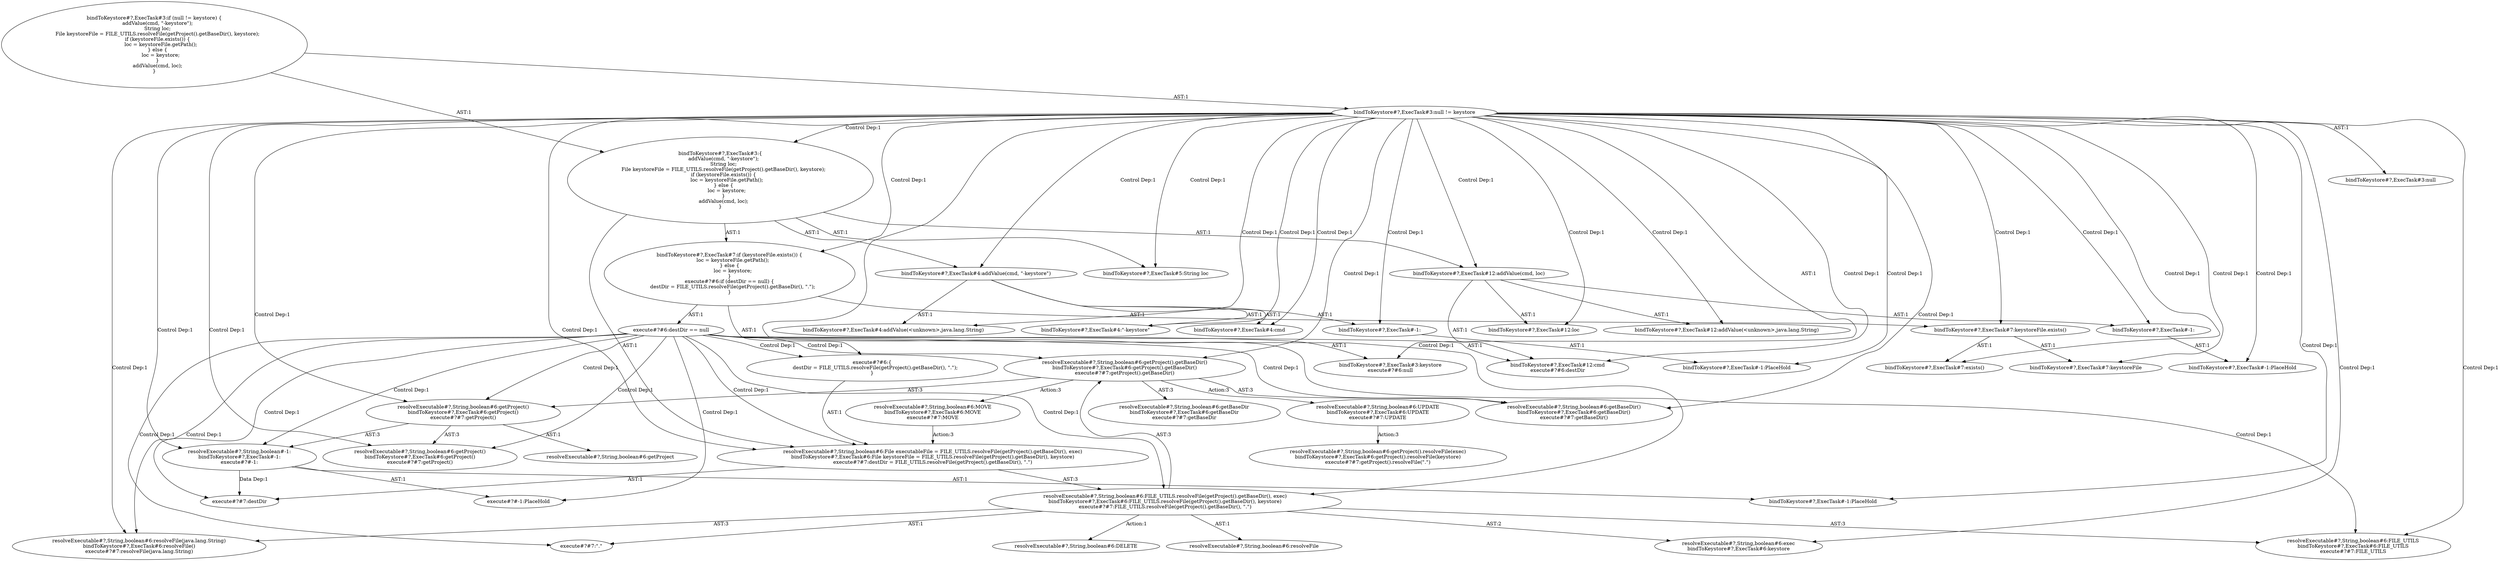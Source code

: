 digraph "Pattern" {
0 [label="resolveExecutable#?,String,boolean#6:UPDATE
bindToKeystore#?,ExecTask#6:UPDATE
execute#?#7:UPDATE" shape=ellipse]
1 [label="resolveExecutable#?,String,boolean#6:getProject().getBaseDir()
bindToKeystore#?,ExecTask#6:getProject().getBaseDir()
execute#?#7:getProject().getBaseDir()" shape=ellipse]
2 [label="resolveExecutable#?,String,boolean#6:FILE_UTILS.resolveFile(getProject().getBaseDir(), exec)
bindToKeystore#?,ExecTask#6:FILE_UTILS.resolveFile(getProject().getBaseDir(), keystore)
execute#?#7:FILE_UTILS.resolveFile(getProject().getBaseDir(), \".\")" shape=ellipse]
3 [label="resolveExecutable#?,String,boolean#6:File executableFile = FILE_UTILS.resolveFile(getProject().getBaseDir(), exec)
bindToKeystore#?,ExecTask#6:File keystoreFile = FILE_UTILS.resolveFile(getProject().getBaseDir(), keystore)
execute#?#7:destDir = FILE_UTILS.resolveFile(getProject().getBaseDir(), \".\")" shape=ellipse]
4 [label="resolveExecutable#?,String,boolean#6:resolveFile" shape=ellipse]
5 [label="resolveExecutable#?,String,boolean#6:FILE_UTILS
bindToKeystore#?,ExecTask#6:FILE_UTILS
execute#?#7:FILE_UTILS" shape=ellipse]
6 [label="resolveExecutable#?,String,boolean#6:resolveFile(java.lang.String)
bindToKeystore#?,ExecTask#6:resolveFile()
execute#?#7:resolveFile(java.lang.String)" shape=ellipse]
7 [label="resolveExecutable#?,String,boolean#6:exec
bindToKeystore#?,ExecTask#6:keystore" shape=ellipse]
8 [label="resolveExecutable#?,String,boolean#6:DELETE" shape=ellipse]
9 [label="resolveExecutable#?,String,boolean#6:getBaseDir
bindToKeystore#?,ExecTask#6:getBaseDir
execute#?#7:getBaseDir" shape=ellipse]
10 [label="resolveExecutable#?,String,boolean#6:getProject()
bindToKeystore#?,ExecTask#6:getProject()
execute#?#7:getProject()" shape=ellipse]
11 [label="resolveExecutable#?,String,boolean#6:getProject" shape=ellipse]
12 [label="resolveExecutable#?,String,boolean#-1:
bindToKeystore#?,ExecTask#-1:
execute#?#-1:" shape=ellipse]
13 [label="resolveExecutable#?,String,boolean#6:getProject()
bindToKeystore#?,ExecTask#6:getProject()
execute#?#7:getProject()" shape=ellipse]
14 [label="resolveExecutable#?,String,boolean#6:getBaseDir()
bindToKeystore#?,ExecTask#6:getBaseDir()
execute#?#7:getBaseDir()" shape=ellipse]
15 [label="resolveExecutable#?,String,boolean#6:MOVE
bindToKeystore#?,ExecTask#6:MOVE
execute#?#7:MOVE" shape=ellipse]
16 [label="resolveExecutable#?,String,boolean#6:getProject().resolveFile(exec)
bindToKeystore#?,ExecTask#6:getProject().resolveFile(keystore)
execute#?#7:getProject().resolveFile(\".\")" shape=ellipse]
17 [label="bindToKeystore#?,ExecTask#4:addValue(cmd, \"-keystore\")" shape=ellipse]
18 [label="bindToKeystore#?,ExecTask#12:addValue(<unknown>,java.lang.String)" shape=ellipse]
19 [label="bindToKeystore#?,ExecTask#12:cmd
execute#?#6:destDir" shape=ellipse]
20 [label="bindToKeystore#?,ExecTask#7:keystoreFile.exists()" shape=ellipse]
21 [label="bindToKeystore#?,ExecTask#3:keystore
execute#?#6:null" shape=ellipse]
22 [label="bindToKeystore#?,ExecTask#7:exists()" shape=ellipse]
23 [label="bindToKeystore#?,ExecTask#3:\{
    addValue(cmd, \"-keystore\");
    String loc;
    File keystoreFile = FILE_UTILS.resolveFile(getProject().getBaseDir(), keystore);
    if (keystoreFile.exists()) \{
        loc = keystoreFile.getPath();
    \} else \{
        loc = keystore;
    \}
    addValue(cmd, loc);
\}" shape=ellipse]
24 [label="bindToKeystore#?,ExecTask#-1:" shape=ellipse]
25 [label="bindToKeystore#?,ExecTask#-1:PlaceHold" shape=ellipse]
26 [label="bindToKeystore#?,ExecTask#7:keystoreFile" shape=ellipse]
27 [label="bindToKeystore#?,ExecTask#12:addValue(cmd, loc)" shape=ellipse]
28 [label="bindToKeystore#?,ExecTask#7:if (keystoreFile.exists()) \{
    loc = keystoreFile.getPath();
\} else \{
    loc = keystore;
\}
execute#?#6:if (destDir == null) \{
    destDir = FILE_UTILS.resolveFile(getProject().getBaseDir(), \".\");
\}" shape=ellipse]
29 [label="bindToKeystore#?,ExecTask#-1:PlaceHold" shape=ellipse]
30 [label="bindToKeystore#?,ExecTask#3:if (null != keystore) \{
    addValue(cmd, \"-keystore\");
    String loc;
    File keystoreFile = FILE_UTILS.resolveFile(getProject().getBaseDir(), keystore);
    if (keystoreFile.exists()) \{
        loc = keystoreFile.getPath();
    \} else \{
        loc = keystore;
    \}
    addValue(cmd, loc);
\}" shape=ellipse]
31 [label="bindToKeystore#?,ExecTask#3:null" shape=ellipse]
32 [label="bindToKeystore#?,ExecTask#4:addValue(<unknown>,java.lang.String)" shape=ellipse]
33 [label="bindToKeystore#?,ExecTask#12:loc" shape=ellipse]
34 [label="bindToKeystore#?,ExecTask#4:\"-keystore\"" shape=ellipse]
35 [label="bindToKeystore#?,ExecTask#5:String loc" shape=ellipse]
36 [label="bindToKeystore#?,ExecTask#4:cmd" shape=ellipse]
37 [label="bindToKeystore#?,ExecTask#-1:PlaceHold" shape=ellipse]
38 [label="bindToKeystore#?,ExecTask#3:null != keystore" shape=ellipse]
39 [label="bindToKeystore#?,ExecTask#-1:" shape=ellipse]
40 [label="execute#?#6:\{
    destDir = FILE_UTILS.resolveFile(getProject().getBaseDir(), \".\");
\}" shape=ellipse]
41 [label="execute#?#7:\".\"" shape=ellipse]
42 [label="execute#?#6:destDir == null" shape=ellipse]
43 [label="execute#?#7:destDir" shape=ellipse]
44 [label="execute#?#-1:PlaceHold" shape=ellipse]
0 -> 16 [label="Action:3"];
1 -> 0 [label="Action:3"];
1 -> 9 [label="AST:3"];
1 -> 10 [label="AST:3"];
1 -> 14 [label="AST:3"];
1 -> 15 [label="Action:3"];
2 -> 1 [label="AST:3"];
2 -> 4 [label="AST:1"];
2 -> 5 [label="AST:3"];
2 -> 6 [label="AST:3"];
2 -> 7 [label="AST:2"];
2 -> 8 [label="Action:1"];
2 -> 41 [label="AST:1"];
3 -> 2 [label="AST:3"];
3 -> 43 [label="AST:1"];
10 -> 11 [label="AST:1"];
10 -> 12 [label="AST:3"];
10 -> 13 [label="AST:3"];
12 -> 37 [label="AST:1"];
12 -> 43 [label="Data Dep:1"];
12 -> 44 [label="AST:1"];
15 -> 3 [label="Action:3"];
17 -> 24 [label="AST:1"];
17 -> 32 [label="AST:1"];
17 -> 36 [label="AST:1"];
17 -> 34 [label="AST:1"];
20 -> 26 [label="AST:1"];
20 -> 22 [label="AST:1"];
23 -> 17 [label="AST:1"];
23 -> 35 [label="AST:1"];
23 -> 3 [label="AST:1"];
23 -> 28 [label="AST:1"];
23 -> 27 [label="AST:1"];
24 -> 25 [label="AST:1"];
27 -> 18 [label="AST:1"];
27 -> 19 [label="AST:1"];
27 -> 39 [label="AST:1"];
27 -> 33 [label="AST:1"];
28 -> 20 [label="AST:1"];
28 -> 40 [label="AST:1"];
28 -> 42 [label="AST:1"];
30 -> 23 [label="AST:1"];
30 -> 38 [label="AST:1"];
38 -> 17 [label="Control Dep:1"];
38 -> 18 [label="Control Dep:1"];
38 -> 19 [label="Control Dep:1"];
38 -> 20 [label="Control Dep:1"];
38 -> 21 [label="AST:1"];
38 -> 22 [label="Control Dep:1"];
38 -> 23 [label="Control Dep:1"];
38 -> 24 [label="Control Dep:1"];
38 -> 25 [label="Control Dep:1"];
38 -> 26 [label="Control Dep:1"];
38 -> 27 [label="Control Dep:1"];
38 -> 28 [label="Control Dep:1"];
38 -> 29 [label="Control Dep:1"];
38 -> 31 [label="AST:1"];
38 -> 32 [label="Control Dep:1"];
38 -> 33 [label="Control Dep:1"];
38 -> 34 [label="Control Dep:1"];
38 -> 35 [label="Control Dep:1"];
38 -> 36 [label="Control Dep:1"];
38 -> 37 [label="Control Dep:1"];
38 -> 3 [label="Control Dep:1"];
38 -> 2 [label="Control Dep:1"];
38 -> 6 [label="Control Dep:1"];
38 -> 5 [label="Control Dep:1"];
38 -> 1 [label="Control Dep:1"];
38 -> 14 [label="Control Dep:1"];
38 -> 10 [label="Control Dep:1"];
38 -> 13 [label="Control Dep:1"];
38 -> 12 [label="Control Dep:1"];
38 -> 7 [label="Control Dep:1"];
38 -> 39 [label="Control Dep:1"];
39 -> 29 [label="AST:1"];
40 -> 3 [label="AST:1"];
42 -> 40 [label="Control Dep:1"];
42 -> 41 [label="Control Dep:1"];
42 -> 19 [label="AST:1"];
42 -> 21 [label="AST:1"];
42 -> 3 [label="Control Dep:1"];
42 -> 43 [label="Control Dep:1"];
42 -> 2 [label="Control Dep:1"];
42 -> 6 [label="Control Dep:1"];
42 -> 5 [label="Control Dep:1"];
42 -> 1 [label="Control Dep:1"];
42 -> 14 [label="Control Dep:1"];
42 -> 10 [label="Control Dep:1"];
42 -> 13 [label="Control Dep:1"];
42 -> 12 [label="Control Dep:1"];
42 -> 44 [label="Control Dep:1"];
}